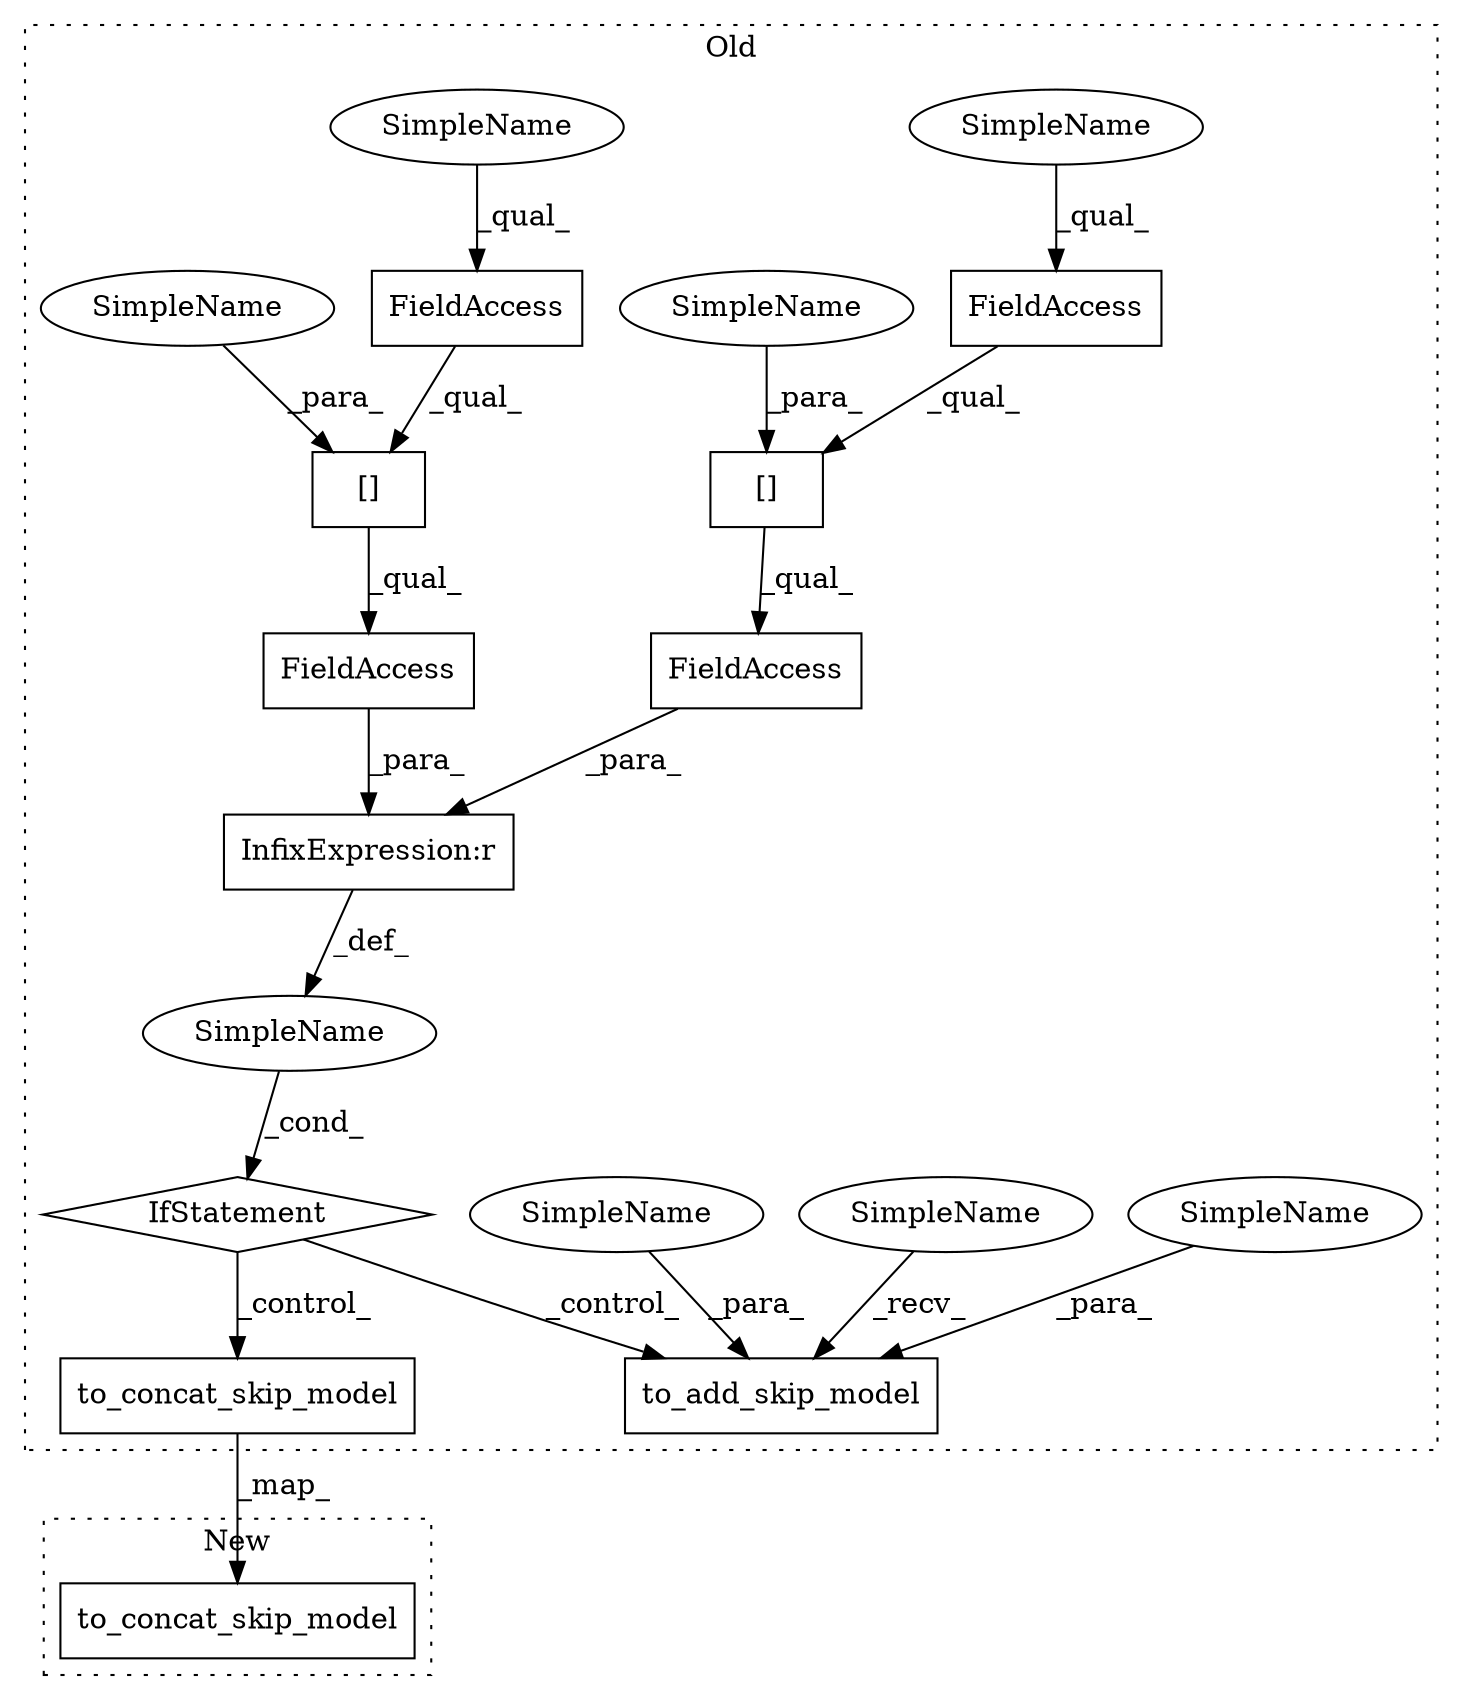 digraph G {
subgraph cluster0 {
1 [label="to_concat_skip_model" a="32" s="1614,1644" l="21,1" shape="box"];
3 [label="InfixExpression:r" a="27" s="1564" l="4" shape="box"];
4 [label="FieldAccess" a="22" s="1568" l="30" shape="box"];
5 [label="[]" a="2" s="1568,1589" l="17,1" shape="box"];
6 [label="FieldAccess" a="22" s="1568" l="16" shape="box"];
7 [label="FieldAccess" a="22" s="1534" l="30" shape="box"];
8 [label="[]" a="2" s="1534,1555" l="17,1" shape="box"];
9 [label="FieldAccess" a="22" s="1534" l="16" shape="box"];
10 [label="to_add_skip_model" a="32" s="1697,1724" l="18,1" shape="box"];
11 [label="IfStatement" a="25" s="1530,1598" l="4,2" shape="diamond"];
12 [label="SimpleName" a="42" s="" l="" shape="ellipse"];
13 [label="SimpleName" a="42" s="1568" l="5" shape="ellipse"];
14 [label="SimpleName" a="42" s="1691" l="5" shape="ellipse"];
15 [label="SimpleName" a="42" s="1534" l="5" shape="ellipse"];
16 [label="SimpleName" a="42" s="1715" l="4" shape="ellipse"];
17 [label="SimpleName" a="42" s="1551" l="4" shape="ellipse"];
18 [label="SimpleName" a="42" s="1585" l="4" shape="ellipse"];
19 [label="SimpleName" a="42" s="1720" l="4" shape="ellipse"];
label = "Old";
style="dotted";
}
subgraph cluster1 {
2 [label="to_concat_skip_model" a="32" s="1561,1591" l="21,1" shape="box"];
label = "New";
style="dotted";
}
1 -> 2 [label="_map_"];
3 -> 12 [label="_def_"];
4 -> 3 [label="_para_"];
5 -> 4 [label="_qual_"];
6 -> 5 [label="_qual_"];
7 -> 3 [label="_para_"];
8 -> 7 [label="_qual_"];
9 -> 8 [label="_qual_"];
11 -> 10 [label="_control_"];
11 -> 1 [label="_control_"];
12 -> 11 [label="_cond_"];
13 -> 6 [label="_qual_"];
14 -> 10 [label="_recv_"];
15 -> 9 [label="_qual_"];
16 -> 10 [label="_para_"];
17 -> 8 [label="_para_"];
18 -> 5 [label="_para_"];
19 -> 10 [label="_para_"];
}